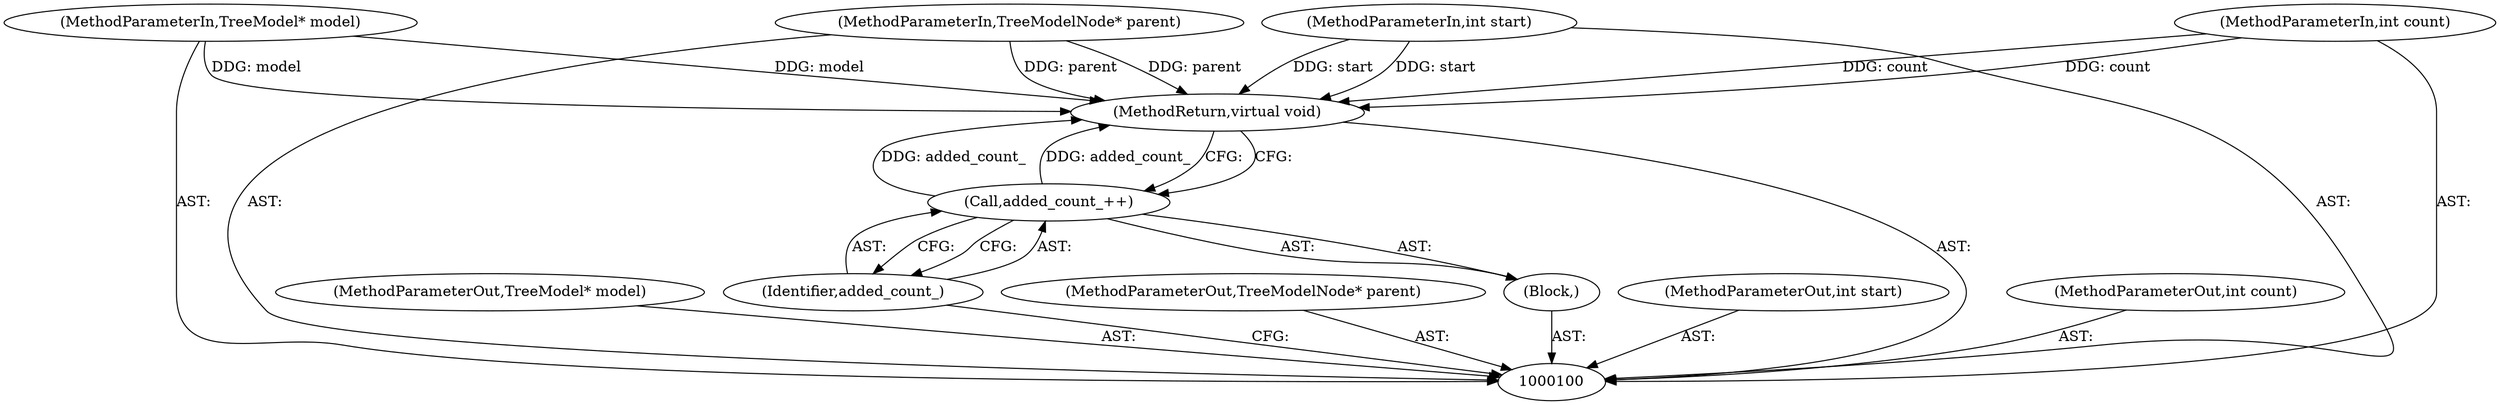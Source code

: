 digraph "1_Chrome_48f2ec5c24570c9b96bb2798a9ffe956117c5066_1" {
"1000108" [label="(MethodReturn,virtual void)"];
"1000101" [label="(MethodParameterIn,TreeModel* model)"];
"1000120" [label="(MethodParameterOut,TreeModel* model)"];
"1000102" [label="(MethodParameterIn,TreeModelNode* parent)"];
"1000121" [label="(MethodParameterOut,TreeModelNode* parent)"];
"1000103" [label="(MethodParameterIn,int start)"];
"1000122" [label="(MethodParameterOut,int start)"];
"1000104" [label="(MethodParameterIn,int count)"];
"1000123" [label="(MethodParameterOut,int count)"];
"1000105" [label="(Block,)"];
"1000106" [label="(Call,added_count_++)"];
"1000107" [label="(Identifier,added_count_)"];
"1000108" -> "1000100"  [label="AST: "];
"1000108" -> "1000106"  [label="CFG: "];
"1000106" -> "1000108"  [label="DDG: added_count_"];
"1000104" -> "1000108"  [label="DDG: count"];
"1000103" -> "1000108"  [label="DDG: start"];
"1000102" -> "1000108"  [label="DDG: parent"];
"1000101" -> "1000108"  [label="DDG: model"];
"1000101" -> "1000100"  [label="AST: "];
"1000101" -> "1000108"  [label="DDG: model"];
"1000120" -> "1000100"  [label="AST: "];
"1000102" -> "1000100"  [label="AST: "];
"1000102" -> "1000108"  [label="DDG: parent"];
"1000121" -> "1000100"  [label="AST: "];
"1000103" -> "1000100"  [label="AST: "];
"1000103" -> "1000108"  [label="DDG: start"];
"1000122" -> "1000100"  [label="AST: "];
"1000104" -> "1000100"  [label="AST: "];
"1000104" -> "1000108"  [label="DDG: count"];
"1000123" -> "1000100"  [label="AST: "];
"1000105" -> "1000100"  [label="AST: "];
"1000106" -> "1000105"  [label="AST: "];
"1000106" -> "1000105"  [label="AST: "];
"1000106" -> "1000107"  [label="CFG: "];
"1000107" -> "1000106"  [label="AST: "];
"1000108" -> "1000106"  [label="CFG: "];
"1000106" -> "1000108"  [label="DDG: added_count_"];
"1000107" -> "1000106"  [label="AST: "];
"1000107" -> "1000100"  [label="CFG: "];
"1000106" -> "1000107"  [label="CFG: "];
}
